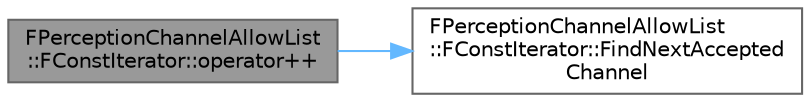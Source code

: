 digraph "FPerceptionChannelAllowList::FConstIterator::operator++"
{
 // INTERACTIVE_SVG=YES
 // LATEX_PDF_SIZE
  bgcolor="transparent";
  edge [fontname=Helvetica,fontsize=10,labelfontname=Helvetica,labelfontsize=10];
  node [fontname=Helvetica,fontsize=10,shape=box,height=0.2,width=0.4];
  rankdir="LR";
  Node1 [id="Node000001",label="FPerceptionChannelAllowList\l::FConstIterator::operator++",height=0.2,width=0.4,color="gray40", fillcolor="grey60", style="filled", fontcolor="black",tooltip=" "];
  Node1 -> Node2 [id="edge1_Node000001_Node000002",color="steelblue1",style="solid",tooltip=" "];
  Node2 [id="Node000002",label="FPerceptionChannelAllowList\l::FConstIterator::FindNextAccepted\lChannel",height=0.2,width=0.4,color="grey40", fillcolor="white", style="filled",URL="$d4/d05/structFPerceptionChannelAllowList_1_1FConstIterator.html#a2ec5b61510b404ef0e146e3180fa0bc5",tooltip=" "];
}

